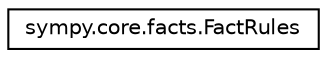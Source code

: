 digraph "Graphical Class Hierarchy"
{
 // LATEX_PDF_SIZE
  edge [fontname="Helvetica",fontsize="10",labelfontname="Helvetica",labelfontsize="10"];
  node [fontname="Helvetica",fontsize="10",shape=record];
  rankdir="LR";
  Node0 [label="sympy.core.facts.FactRules",height=0.2,width=0.4,color="black", fillcolor="white", style="filled",URL="$classsympy_1_1core_1_1facts_1_1FactRules.html",tooltip=" "];
}
